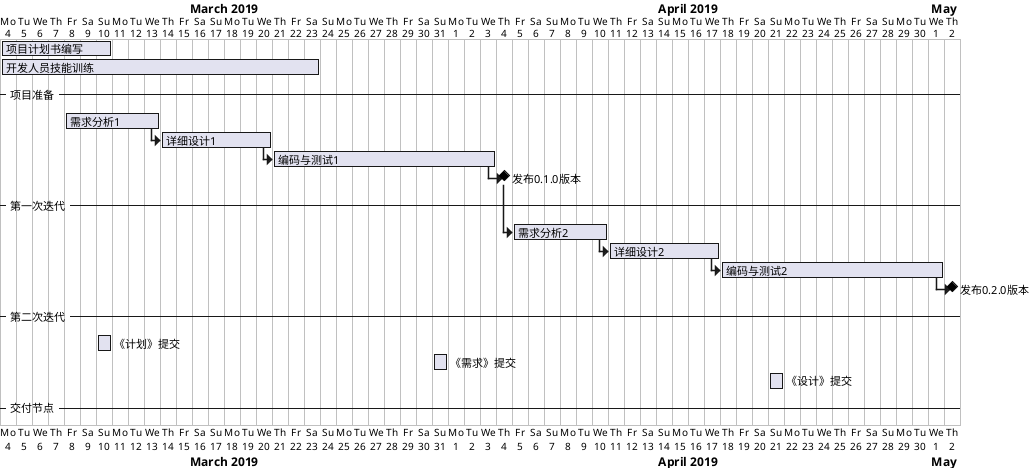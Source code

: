 @startgantt
Project starts the 2019/03/04
[项目计划书编写] lasts 7 days
[开发人员技能训练] lasts 20 days
-- 项目准备 -- 
[需求分析1] starts at 2019/03/08
[需求分析1]  lasts 6 days
[详细设计1] lasts 7 days
[详细设计1] starts at [需求分析1]'s end
[编码与测试1] starts at [详细设计1]'s end
[编码与测试1] lasts 14 days
then [发布0.1.0版本] happens at [编码与测试1]'s end
-- 第一次迭代 -- 
[需求分析2] starts at [发布0.1.0版本]'s end
[需求分析2] lasts 6 days
[详细设计2] lasts 7 days
[详细设计2] starts at [需求分析2]'s end
[编码与测试2] lasts 14 days
[编码与测试2] starts at [详细设计2]'s end
then [发布0.2.0版本] happens at [编码与测试2]'s end
-- 第二次迭代 -- 

[《计划》提交] starts at 2019/03/10
[《需求》提交] starts at 2019/03/31
[《设计》提交] starts at 2019/04/21
-- 交付节点 -- 

@endgantt
